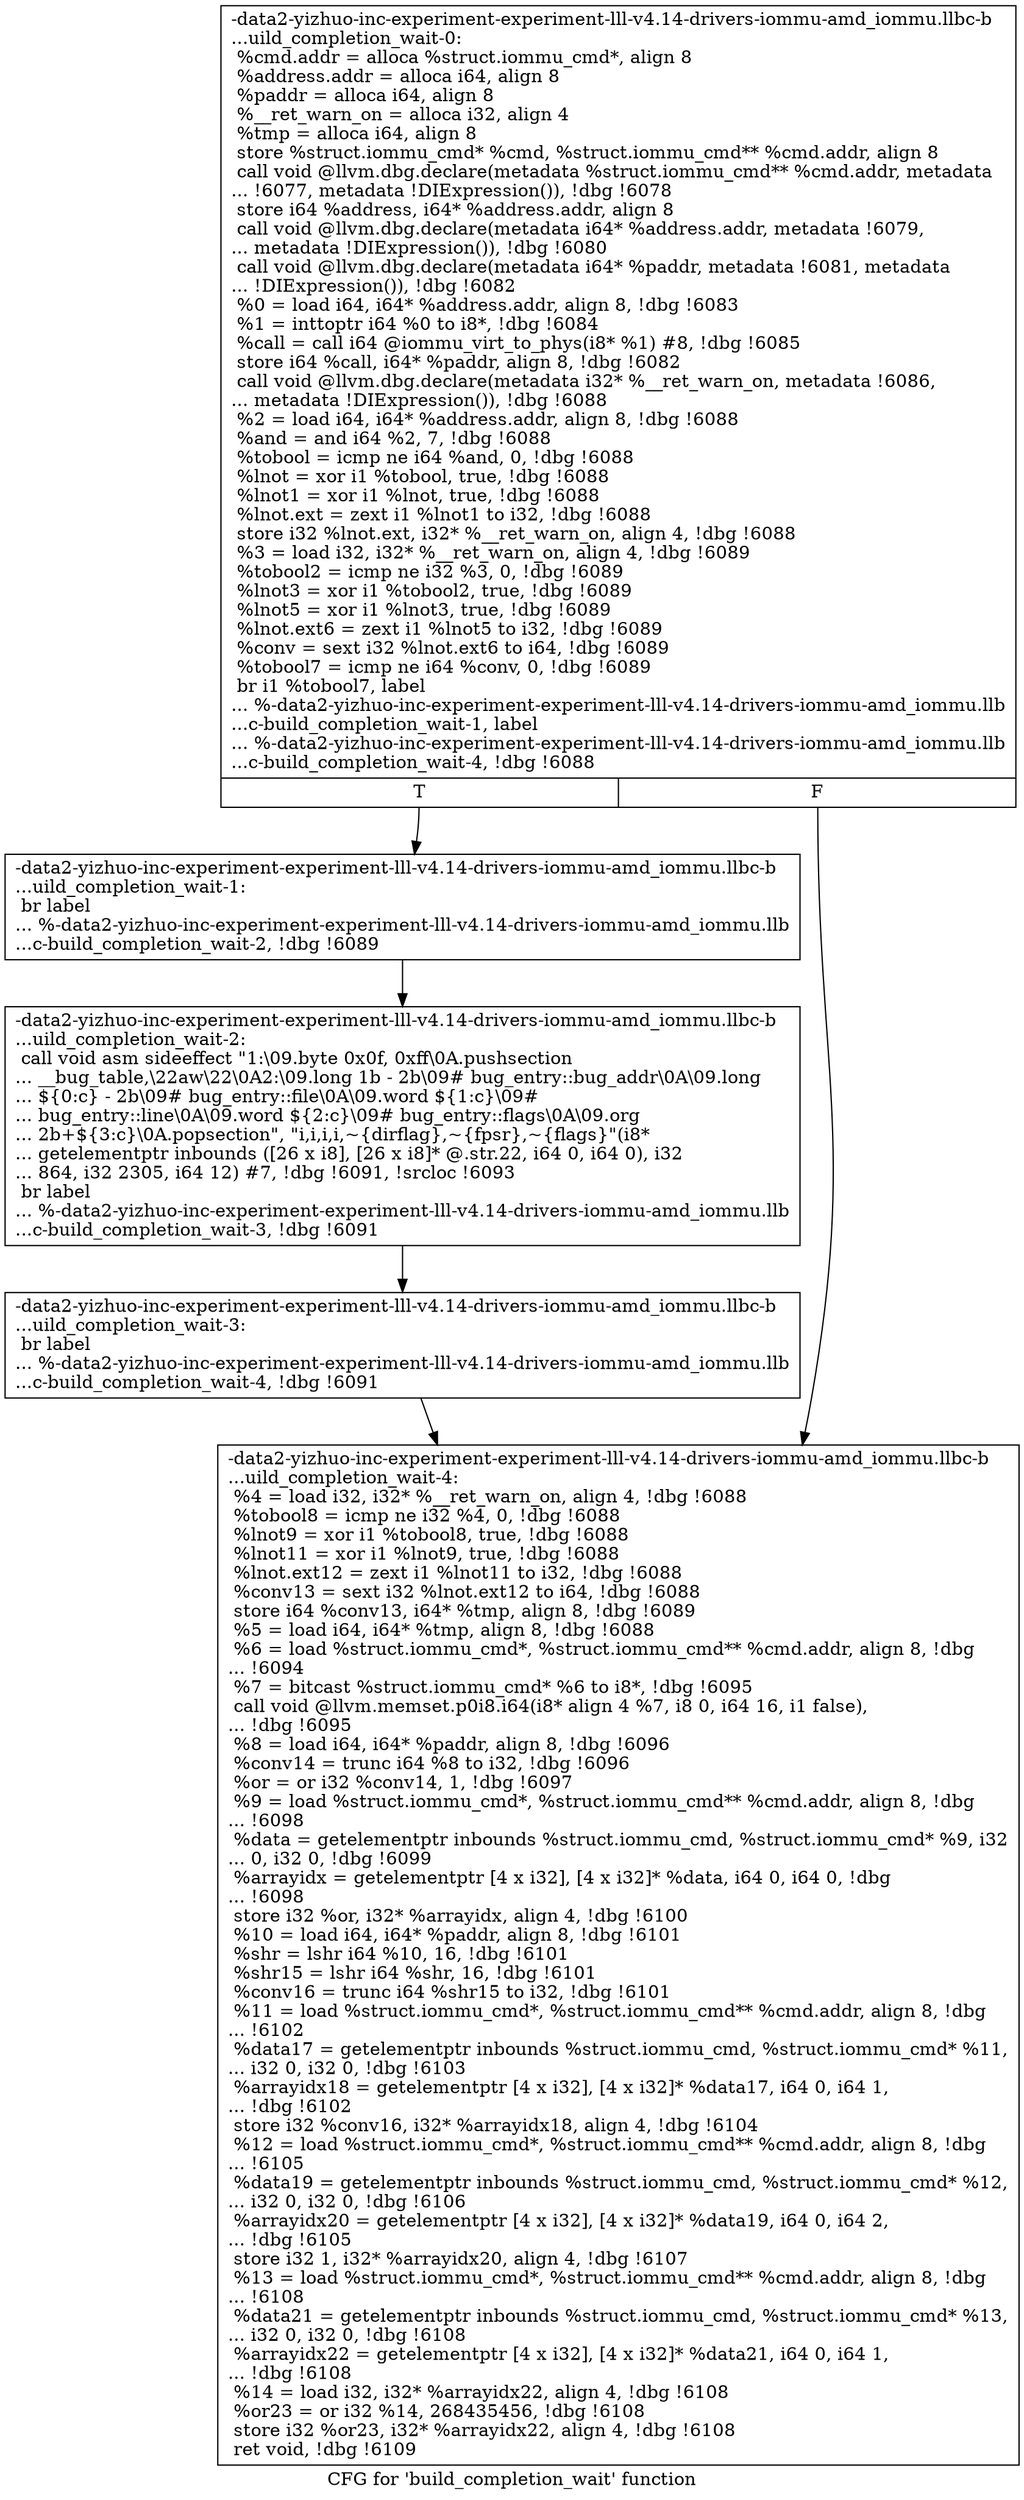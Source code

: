 digraph "CFG for 'build_completion_wait' function" {
	label="CFG for 'build_completion_wait' function";

	Node0x561b94a28190 [shape=record,label="{-data2-yizhuo-inc-experiment-experiment-lll-v4.14-drivers-iommu-amd_iommu.llbc-b\l...uild_completion_wait-0:\l  %cmd.addr = alloca %struct.iommu_cmd*, align 8\l  %address.addr = alloca i64, align 8\l  %paddr = alloca i64, align 8\l  %__ret_warn_on = alloca i32, align 4\l  %tmp = alloca i64, align 8\l  store %struct.iommu_cmd* %cmd, %struct.iommu_cmd** %cmd.addr, align 8\l  call void @llvm.dbg.declare(metadata %struct.iommu_cmd** %cmd.addr, metadata\l... !6077, metadata !DIExpression()), !dbg !6078\l  store i64 %address, i64* %address.addr, align 8\l  call void @llvm.dbg.declare(metadata i64* %address.addr, metadata !6079,\l... metadata !DIExpression()), !dbg !6080\l  call void @llvm.dbg.declare(metadata i64* %paddr, metadata !6081, metadata\l... !DIExpression()), !dbg !6082\l  %0 = load i64, i64* %address.addr, align 8, !dbg !6083\l  %1 = inttoptr i64 %0 to i8*, !dbg !6084\l  %call = call i64 @iommu_virt_to_phys(i8* %1) #8, !dbg !6085\l  store i64 %call, i64* %paddr, align 8, !dbg !6082\l  call void @llvm.dbg.declare(metadata i32* %__ret_warn_on, metadata !6086,\l... metadata !DIExpression()), !dbg !6088\l  %2 = load i64, i64* %address.addr, align 8, !dbg !6088\l  %and = and i64 %2, 7, !dbg !6088\l  %tobool = icmp ne i64 %and, 0, !dbg !6088\l  %lnot = xor i1 %tobool, true, !dbg !6088\l  %lnot1 = xor i1 %lnot, true, !dbg !6088\l  %lnot.ext = zext i1 %lnot1 to i32, !dbg !6088\l  store i32 %lnot.ext, i32* %__ret_warn_on, align 4, !dbg !6088\l  %3 = load i32, i32* %__ret_warn_on, align 4, !dbg !6089\l  %tobool2 = icmp ne i32 %3, 0, !dbg !6089\l  %lnot3 = xor i1 %tobool2, true, !dbg !6089\l  %lnot5 = xor i1 %lnot3, true, !dbg !6089\l  %lnot.ext6 = zext i1 %lnot5 to i32, !dbg !6089\l  %conv = sext i32 %lnot.ext6 to i64, !dbg !6089\l  %tobool7 = icmp ne i64 %conv, 0, !dbg !6089\l  br i1 %tobool7, label\l... %-data2-yizhuo-inc-experiment-experiment-lll-v4.14-drivers-iommu-amd_iommu.llb\l...c-build_completion_wait-1, label\l... %-data2-yizhuo-inc-experiment-experiment-lll-v4.14-drivers-iommu-amd_iommu.llb\l...c-build_completion_wait-4, !dbg !6088\l|{<s0>T|<s1>F}}"];
	Node0x561b94a28190:s0 -> Node0x561b94a294f0;
	Node0x561b94a28190:s1 -> Node0x561b94a295e0;
	Node0x561b94a294f0 [shape=record,label="{-data2-yizhuo-inc-experiment-experiment-lll-v4.14-drivers-iommu-amd_iommu.llbc-b\l...uild_completion_wait-1: \l  br label\l... %-data2-yizhuo-inc-experiment-experiment-lll-v4.14-drivers-iommu-amd_iommu.llb\l...c-build_completion_wait-2, !dbg !6089\l}"];
	Node0x561b94a294f0 -> Node0x561b94a29540;
	Node0x561b94a29540 [shape=record,label="{-data2-yizhuo-inc-experiment-experiment-lll-v4.14-drivers-iommu-amd_iommu.llbc-b\l...uild_completion_wait-2: \l  call void asm sideeffect \"1:\\09.byte 0x0f, 0xff\\0A.pushsection\l... __bug_table,\\22aw\\22\\0A2:\\09.long 1b - 2b\\09# bug_entry::bug_addr\\0A\\09.long\l... $\{0:c\} - 2b\\09# bug_entry::file\\0A\\09.word $\{1:c\}\\09#\l... bug_entry::line\\0A\\09.word $\{2:c\}\\09# bug_entry::flags\\0A\\09.org\l... 2b+$\{3:c\}\\0A.popsection\", \"i,i,i,i,~\{dirflag\},~\{fpsr\},~\{flags\}\"(i8*\l... getelementptr inbounds ([26 x i8], [26 x i8]* @.str.22, i64 0, i64 0), i32\l... 864, i32 2305, i64 12) #7, !dbg !6091, !srcloc !6093\l  br label\l... %-data2-yizhuo-inc-experiment-experiment-lll-v4.14-drivers-iommu-amd_iommu.llb\l...c-build_completion_wait-3, !dbg !6091\l}"];
	Node0x561b94a29540 -> Node0x561b94a29590;
	Node0x561b94a29590 [shape=record,label="{-data2-yizhuo-inc-experiment-experiment-lll-v4.14-drivers-iommu-amd_iommu.llbc-b\l...uild_completion_wait-3: \l  br label\l... %-data2-yizhuo-inc-experiment-experiment-lll-v4.14-drivers-iommu-amd_iommu.llb\l...c-build_completion_wait-4, !dbg !6091\l}"];
	Node0x561b94a29590 -> Node0x561b94a295e0;
	Node0x561b94a295e0 [shape=record,label="{-data2-yizhuo-inc-experiment-experiment-lll-v4.14-drivers-iommu-amd_iommu.llbc-b\l...uild_completion_wait-4: \l  %4 = load i32, i32* %__ret_warn_on, align 4, !dbg !6088\l  %tobool8 = icmp ne i32 %4, 0, !dbg !6088\l  %lnot9 = xor i1 %tobool8, true, !dbg !6088\l  %lnot11 = xor i1 %lnot9, true, !dbg !6088\l  %lnot.ext12 = zext i1 %lnot11 to i32, !dbg !6088\l  %conv13 = sext i32 %lnot.ext12 to i64, !dbg !6088\l  store i64 %conv13, i64* %tmp, align 8, !dbg !6089\l  %5 = load i64, i64* %tmp, align 8, !dbg !6088\l  %6 = load %struct.iommu_cmd*, %struct.iommu_cmd** %cmd.addr, align 8, !dbg\l... !6094\l  %7 = bitcast %struct.iommu_cmd* %6 to i8*, !dbg !6095\l  call void @llvm.memset.p0i8.i64(i8* align 4 %7, i8 0, i64 16, i1 false),\l... !dbg !6095\l  %8 = load i64, i64* %paddr, align 8, !dbg !6096\l  %conv14 = trunc i64 %8 to i32, !dbg !6096\l  %or = or i32 %conv14, 1, !dbg !6097\l  %9 = load %struct.iommu_cmd*, %struct.iommu_cmd** %cmd.addr, align 8, !dbg\l... !6098\l  %data = getelementptr inbounds %struct.iommu_cmd, %struct.iommu_cmd* %9, i32\l... 0, i32 0, !dbg !6099\l  %arrayidx = getelementptr [4 x i32], [4 x i32]* %data, i64 0, i64 0, !dbg\l... !6098\l  store i32 %or, i32* %arrayidx, align 4, !dbg !6100\l  %10 = load i64, i64* %paddr, align 8, !dbg !6101\l  %shr = lshr i64 %10, 16, !dbg !6101\l  %shr15 = lshr i64 %shr, 16, !dbg !6101\l  %conv16 = trunc i64 %shr15 to i32, !dbg !6101\l  %11 = load %struct.iommu_cmd*, %struct.iommu_cmd** %cmd.addr, align 8, !dbg\l... !6102\l  %data17 = getelementptr inbounds %struct.iommu_cmd, %struct.iommu_cmd* %11,\l... i32 0, i32 0, !dbg !6103\l  %arrayidx18 = getelementptr [4 x i32], [4 x i32]* %data17, i64 0, i64 1,\l... !dbg !6102\l  store i32 %conv16, i32* %arrayidx18, align 4, !dbg !6104\l  %12 = load %struct.iommu_cmd*, %struct.iommu_cmd** %cmd.addr, align 8, !dbg\l... !6105\l  %data19 = getelementptr inbounds %struct.iommu_cmd, %struct.iommu_cmd* %12,\l... i32 0, i32 0, !dbg !6106\l  %arrayidx20 = getelementptr [4 x i32], [4 x i32]* %data19, i64 0, i64 2,\l... !dbg !6105\l  store i32 1, i32* %arrayidx20, align 4, !dbg !6107\l  %13 = load %struct.iommu_cmd*, %struct.iommu_cmd** %cmd.addr, align 8, !dbg\l... !6108\l  %data21 = getelementptr inbounds %struct.iommu_cmd, %struct.iommu_cmd* %13,\l... i32 0, i32 0, !dbg !6108\l  %arrayidx22 = getelementptr [4 x i32], [4 x i32]* %data21, i64 0, i64 1,\l... !dbg !6108\l  %14 = load i32, i32* %arrayidx22, align 4, !dbg !6108\l  %or23 = or i32 %14, 268435456, !dbg !6108\l  store i32 %or23, i32* %arrayidx22, align 4, !dbg !6108\l  ret void, !dbg !6109\l}"];
}
